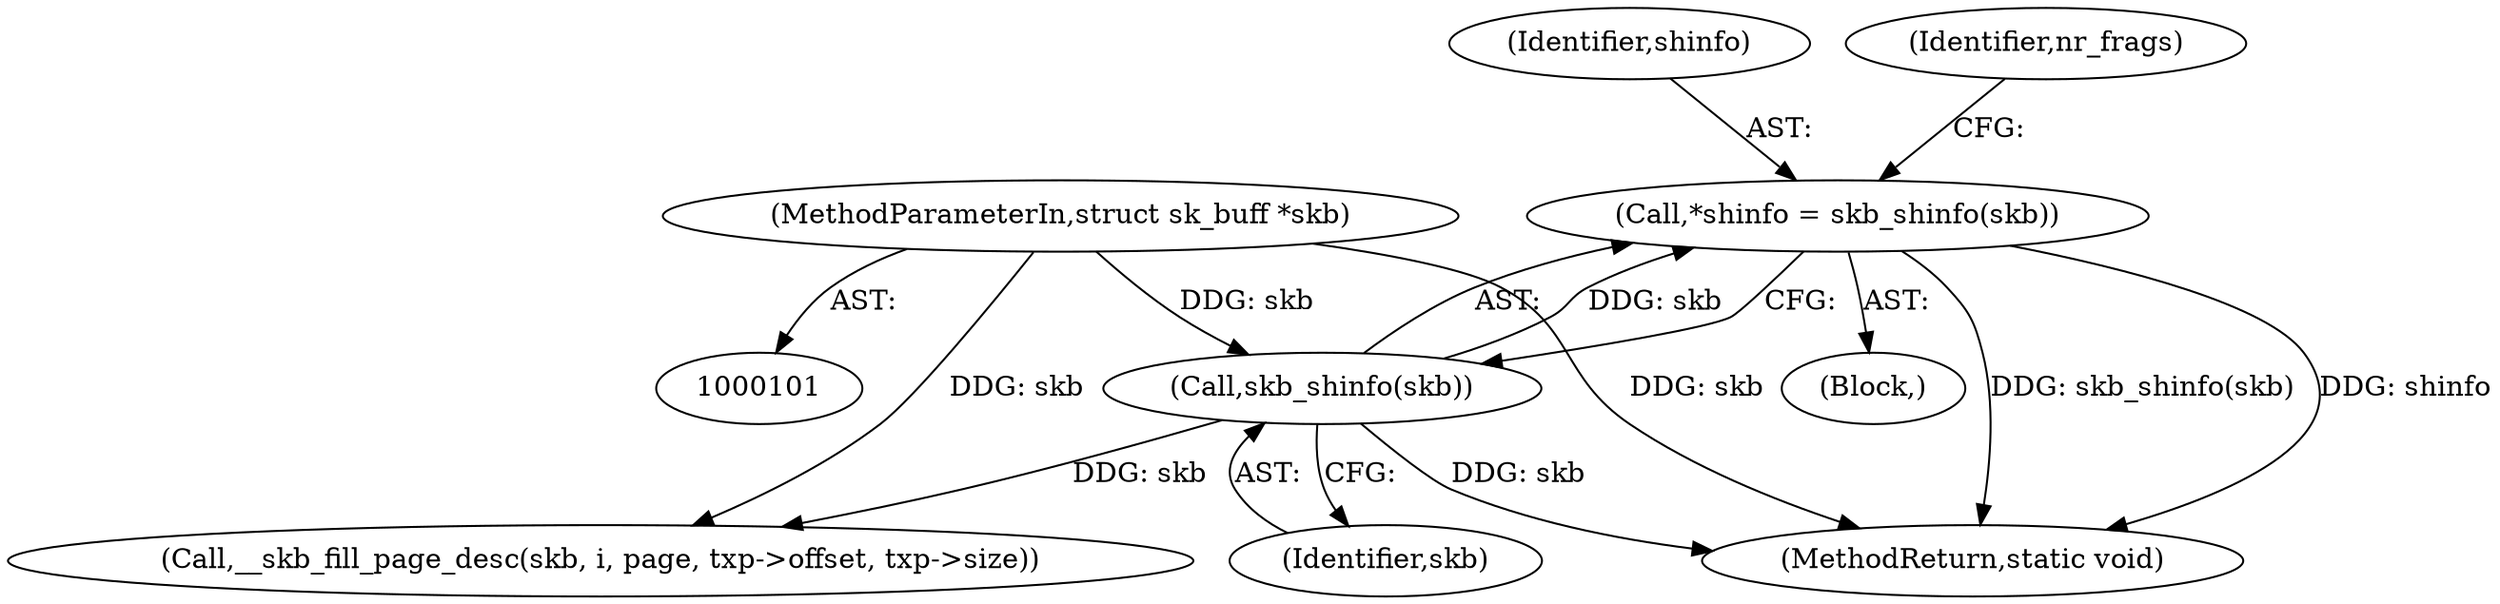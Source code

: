 digraph "0_linux_7d5145d8eb2b9791533ffe4dc003b129b9696c48@pointer" {
"1000106" [label="(Call,*shinfo = skb_shinfo(skb))"];
"1000108" [label="(Call,skb_shinfo(skb))"];
"1000103" [label="(MethodParameterIn,struct sk_buff *skb)"];
"1000198" [label="(MethodReturn,static void)"];
"1000106" [label="(Call,*shinfo = skb_shinfo(skb))"];
"1000104" [label="(Block,)"];
"1000158" [label="(Call,__skb_fill_page_desc(skb, i, page, txp->offset, txp->size))"];
"1000108" [label="(Call,skb_shinfo(skb))"];
"1000107" [label="(Identifier,shinfo)"];
"1000103" [label="(MethodParameterIn,struct sk_buff *skb)"];
"1000112" [label="(Identifier,nr_frags)"];
"1000109" [label="(Identifier,skb)"];
"1000106" -> "1000104"  [label="AST: "];
"1000106" -> "1000108"  [label="CFG: "];
"1000107" -> "1000106"  [label="AST: "];
"1000108" -> "1000106"  [label="AST: "];
"1000112" -> "1000106"  [label="CFG: "];
"1000106" -> "1000198"  [label="DDG: skb_shinfo(skb)"];
"1000106" -> "1000198"  [label="DDG: shinfo"];
"1000108" -> "1000106"  [label="DDG: skb"];
"1000108" -> "1000109"  [label="CFG: "];
"1000109" -> "1000108"  [label="AST: "];
"1000108" -> "1000198"  [label="DDG: skb"];
"1000103" -> "1000108"  [label="DDG: skb"];
"1000108" -> "1000158"  [label="DDG: skb"];
"1000103" -> "1000101"  [label="AST: "];
"1000103" -> "1000198"  [label="DDG: skb"];
"1000103" -> "1000158"  [label="DDG: skb"];
}
